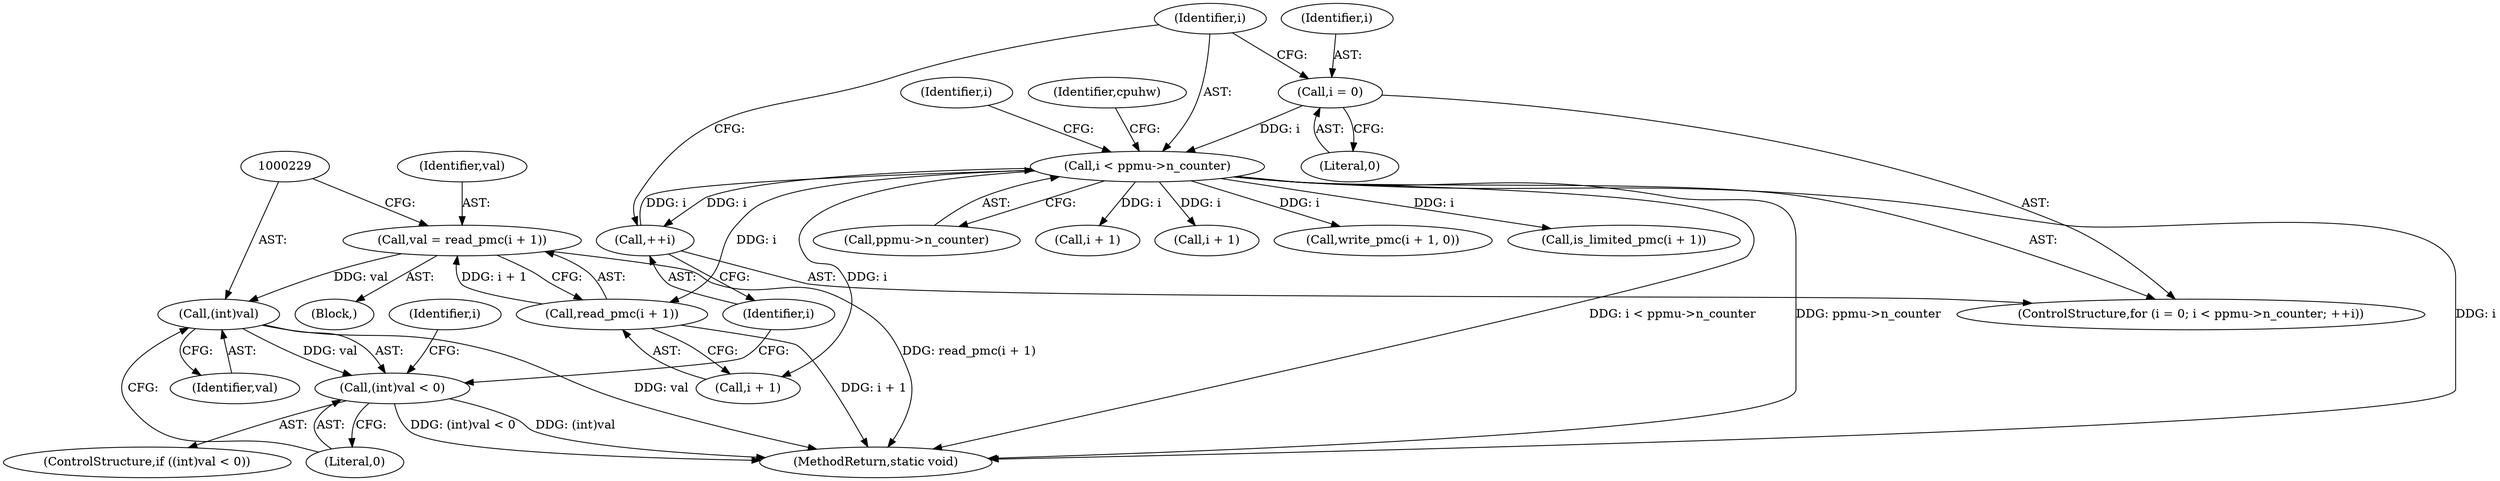 digraph "0_linux_0837e3242c73566fc1c0196b4ec61779c25ffc93@API" {
"1000220" [label="(Call,val = read_pmc(i + 1))"];
"1000222" [label="(Call,read_pmc(i + 1))"];
"1000206" [label="(Call,i < ppmu->n_counter)"];
"1000211" [label="(Call,++i)"];
"1000203" [label="(Call,i = 0)"];
"1000228" [label="(Call,(int)val)"];
"1000227" [label="(Call,(int)val < 0)"];
"1000205" [label="(Literal,0)"];
"1000220" [label="(Call,val = read_pmc(i + 1))"];
"1000228" [label="(Call,(int)val)"];
"1000227" [label="(Call,(int)val < 0)"];
"1000217" [label="(Identifier,i)"];
"1000234" [label="(Identifier,i)"];
"1000208" [label="(Call,ppmu->n_counter)"];
"1000249" [label="(MethodReturn,static void)"];
"1000203" [label="(Call,i = 0)"];
"1000216" [label="(Call,i + 1)"];
"1000211" [label="(Call,++i)"];
"1000226" [label="(ControlStructure,if ((int)val < 0))"];
"1000206" [label="(Call,i < ppmu->n_counter)"];
"1000233" [label="(Call,i + 1)"];
"1000202" [label="(ControlStructure,for (i = 0; i < ppmu->n_counter; ++i))"];
"1000213" [label="(Block,)"];
"1000204" [label="(Identifier,i)"];
"1000232" [label="(Call,write_pmc(i + 1, 0))"];
"1000238" [label="(Identifier,cpuhw)"];
"1000222" [label="(Call,read_pmc(i + 1))"];
"1000212" [label="(Identifier,i)"];
"1000207" [label="(Identifier,i)"];
"1000215" [label="(Call,is_limited_pmc(i + 1))"];
"1000221" [label="(Identifier,val)"];
"1000231" [label="(Literal,0)"];
"1000230" [label="(Identifier,val)"];
"1000223" [label="(Call,i + 1)"];
"1000220" -> "1000213"  [label="AST: "];
"1000220" -> "1000222"  [label="CFG: "];
"1000221" -> "1000220"  [label="AST: "];
"1000222" -> "1000220"  [label="AST: "];
"1000229" -> "1000220"  [label="CFG: "];
"1000220" -> "1000249"  [label="DDG: read_pmc(i + 1)"];
"1000222" -> "1000220"  [label="DDG: i + 1"];
"1000220" -> "1000228"  [label="DDG: val"];
"1000222" -> "1000223"  [label="CFG: "];
"1000223" -> "1000222"  [label="AST: "];
"1000222" -> "1000249"  [label="DDG: i + 1"];
"1000206" -> "1000222"  [label="DDG: i"];
"1000206" -> "1000202"  [label="AST: "];
"1000206" -> "1000208"  [label="CFG: "];
"1000207" -> "1000206"  [label="AST: "];
"1000208" -> "1000206"  [label="AST: "];
"1000217" -> "1000206"  [label="CFG: "];
"1000238" -> "1000206"  [label="CFG: "];
"1000206" -> "1000249"  [label="DDG: i < ppmu->n_counter"];
"1000206" -> "1000249"  [label="DDG: ppmu->n_counter"];
"1000206" -> "1000249"  [label="DDG: i"];
"1000211" -> "1000206"  [label="DDG: i"];
"1000203" -> "1000206"  [label="DDG: i"];
"1000206" -> "1000211"  [label="DDG: i"];
"1000206" -> "1000215"  [label="DDG: i"];
"1000206" -> "1000216"  [label="DDG: i"];
"1000206" -> "1000223"  [label="DDG: i"];
"1000206" -> "1000232"  [label="DDG: i"];
"1000206" -> "1000233"  [label="DDG: i"];
"1000211" -> "1000202"  [label="AST: "];
"1000211" -> "1000212"  [label="CFG: "];
"1000212" -> "1000211"  [label="AST: "];
"1000207" -> "1000211"  [label="CFG: "];
"1000203" -> "1000202"  [label="AST: "];
"1000203" -> "1000205"  [label="CFG: "];
"1000204" -> "1000203"  [label="AST: "];
"1000205" -> "1000203"  [label="AST: "];
"1000207" -> "1000203"  [label="CFG: "];
"1000228" -> "1000227"  [label="AST: "];
"1000228" -> "1000230"  [label="CFG: "];
"1000229" -> "1000228"  [label="AST: "];
"1000230" -> "1000228"  [label="AST: "];
"1000231" -> "1000228"  [label="CFG: "];
"1000228" -> "1000249"  [label="DDG: val"];
"1000228" -> "1000227"  [label="DDG: val"];
"1000227" -> "1000226"  [label="AST: "];
"1000227" -> "1000231"  [label="CFG: "];
"1000231" -> "1000227"  [label="AST: "];
"1000234" -> "1000227"  [label="CFG: "];
"1000212" -> "1000227"  [label="CFG: "];
"1000227" -> "1000249"  [label="DDG: (int)val < 0"];
"1000227" -> "1000249"  [label="DDG: (int)val"];
}

